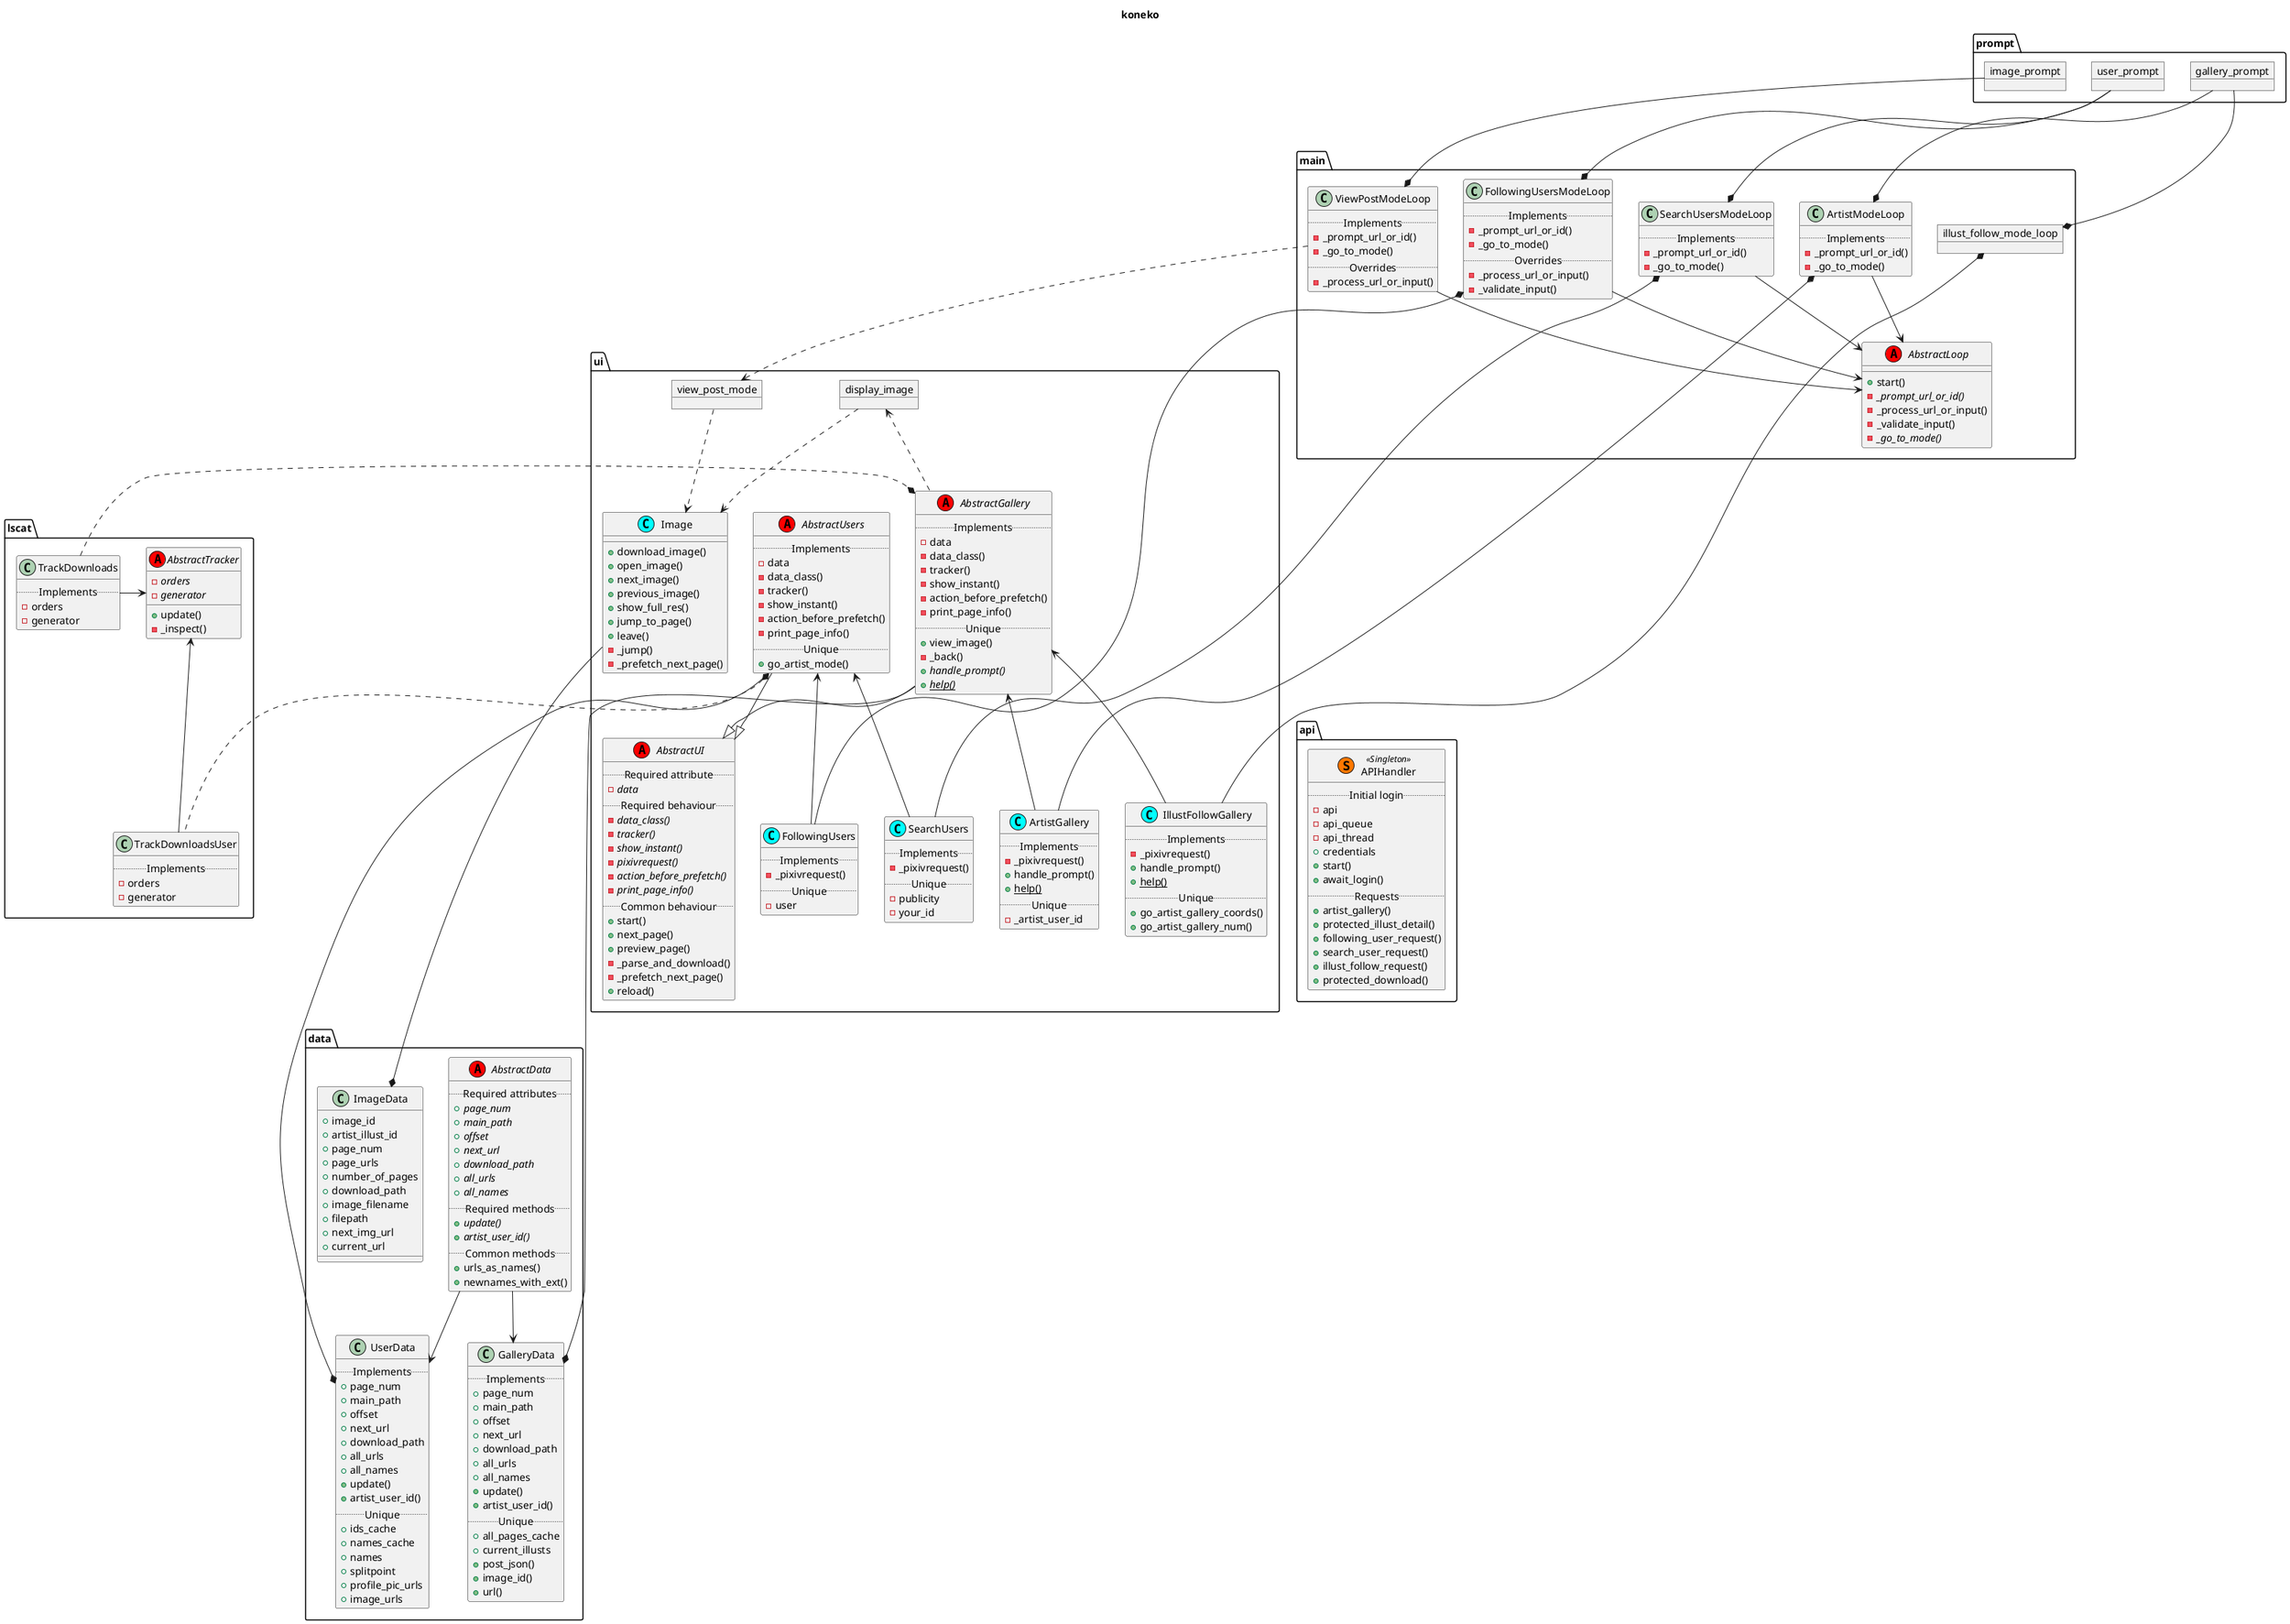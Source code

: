 @startuml

title koneko

abstract class main.AbstractLoop <<(A, red)>>{
    +start()
    -{abstract}_prompt_url_or_id()
    -_process_url_or_input()
    -_validate_input()
    -{abstract}_go_to_mode()
}

class main.ArtistModeLoop {
    ..Implements..
    -_prompt_url_or_id()
    -_go_to_mode()
}

package main {
    object illust_follow_mode_loop
}

main.AbstractLoop <-up- main.ArtistModeLoop
main.AbstractLoop <-up[hidden]- illust_follow_mode_loop

abstract class ui.AbstractUI <<(A, red)>>{
    ..Required attribute..
    - {abstract} data
    ..Required behaviour..
    -{abstract}data_class()
    -{abstract}tracker()
    -{abstract}show_instant()
    -{abstract}pixivrequest()
    -{abstract}action_before_prefetch()
    -{abstract}print_page_info()
    ..Common behaviour..
    +start()
    +next_page()
    +preview_page()
    -_parse_and_download()
    -_prefetch_next_page()
    +reload()
}

abstract class ui.AbstractGallery <<(A, red)>>{
    ..Implements..
    - data
    -data_class()
    -tracker()
    -show_instant()
    -action_before_prefetch()
    -print_page_info()
    ..Unique..
    +view_image()
    -_back()
    +{abstract}handle_prompt()
    +{abstract}{static}help()
}
ui.AbstractUI <|-up- ui.AbstractGallery

class ui.ArtistGallery <<(C, cyan)>>{
    ..Implements..
    -_pixivrequest()
    +handle_prompt()
    +{static}help()
    ..Unique..
    - _artist_user_id
}
class ui.IllustFollowGallery <<(C, cyan)>>{
    ..Implements..
    -_pixivrequest()
    +handle_prompt()
    +{static}help()
    ..Unique..
    +go_artist_gallery_coords()
    +go_artist_gallery_num()
}
main.ArtistModeLoop*-down- ui.ArtistGallery

illust_follow_mode_loop*-down- ui.IllustFollowGallery

ui.AbstractGallery <-down- ui.IllustFollowGallery

ui.AbstractGallery <-down- ui.ArtistGallery

class main.ViewPostModeLoop {
    ..Implements..
    -_prompt_url_or_id()
    -_go_to_mode()
    ..Overrides..
    -_process_url_or_input()
}
package ui {
    object view_post_mode
    object display_image
}
class ui.Image <<(C, cyan)>>{
    +download_image()
    +open_image()
    +next_image()
    +previous_image()
    +show_full_res()
    +jump_to_page()
    +leave()
    -_jump()
    -_prefetch_next_page()
}

main.AbstractLoop <-up- main.ViewPostModeLoop
main.ViewPostModeLoop ..> view_post_mode
view_post_mode ..> ui.Image
display_image ..> ui.Image
display_image <.. ui.AbstractGallery


class main.FollowingUsersModeLoop {
    ..Implements..
    -_prompt_url_or_id()
    -_go_to_mode()
    ..Overrides..
    -_process_url_or_input()
    -_validate_input()
}
class main.SearchUsersModeLoop {
    ..Implements..
    -_prompt_url_or_id()
    -_go_to_mode()
}
main.AbstractLoop <-up- main.FollowingUsersModeLoop
main.AbstractLoop <-up- main.SearchUsersModeLoop

class ui.FollowingUsers <<(C, cyan)>> {
    ..Implements..
    -_pixivrequest()
    ..Unique..
    - user
}
class ui.SearchUsers <<(C, cyan)>> {
    ..Implements..
    -_pixivrequest()
    ..Unique..
    - publicity
    - your_id
}
abstract class ui.AbstractUsers <<(A, red)>>{
    ..Implements..
    - data
    -data_class()
    -tracker()
    -show_instant()
    -action_before_prefetch()
    -print_page_info()
    ..Unique..
    +go_artist_mode()
}
ui.AbstractUI <|-up- ui.AbstractUsers
ui.AbstractUsers <-down- ui.FollowingUsers
ui.AbstractUsers <-down- ui.SearchUsers
main.FollowingUsersModeLoop*-down- ui.FollowingUsers
main.SearchUsersModeLoop*-down- ui.SearchUsers


abstract class lscat.AbstractTracker <<(A, red)>>{
    - {abstract} orders
    - {abstract} generator
    +update()
    -_inspect()
}
class lscat.TrackDownloads {
    ..Implements..
    - orders
    - generator
}
class lscat.TrackDownloadsUser {
    ..Implements..
    - orders
    - generator
}

lscat.AbstractTracker <- lscat.TrackDownloadsUser
lscat.AbstractTracker <-right- lscat.TrackDownloads

ui.AbstractUsers *.down. lscat.TrackDownloadsUser
ui.AbstractGallery *.left lscat.TrackDownloads

lscat.TrackDownloadsUser -up[hidden]-> lscat.TrackDownloads

package prompt {
    object user_prompt
    object gallery_prompt
    object image_prompt

    user_prompt -down[hidden]-> main.AbstractLoop
    gallery_prompt -down[hidden]-> main.AbstractLoop
    image_prompt -down[hidden]-> main.AbstractLoop

    main.ArtistModeLoop *-up-- gallery_prompt
    main.ViewPostModeLoop *-up-- image_prompt
    main.FollowingUsersModeLoop *-left-- user_prompt
    main.SearchUsersModeLoop *-left-- user_prompt
    illust_follow_mode_loop *-up-- gallery_prompt
}


class data.GalleryData {
    ..Implements..
    + page_num
    + main_path
    + offset
    + next_url
    + download_path
    + all_urls
    + all_names
    +update()
    +artist_user_id()
    ..Unique..
    + all_pages_cache
    + current_illusts
    +post_json()
    +image_id()
    +url()
}
class data.ImageData {
    + image_id
    + artist_illust_id
    + page_num
    + page_urls
    + number_of_pages
    + download_path
    + image_filename
    + filepath
    + next_img_url
    + current_url
}
class data.UserData {
    ..Implements..
    + page_num
    + main_path
    + offset
    + next_url
    + download_path
    + all_urls
    + all_names
    +update()
    +artist_user_id()
    ..Unique..
    + ids_cache
    + names_cache
    + names
    + splitpoint
    + profile_pic_urls
    + image_urls
}
abstract class data.AbstractData <<(A, red)>>{
    ..Required attributes..
    +{abstract} page_num
    +{abstract} main_path
    +{abstract} offset
    +{abstract} next_url
    +{abstract} download_path
    +{abstract} all_urls
    +{abstract} all_names
    ..Required methods..
    +{abstract}update()
    +{abstract}artist_user_id()
    ..Common methods..
    +urls_as_names()
    +newnames_with_ext()
}

data.GalleryData *-up-- ui.AbstractGallery
data.ImageData *-up-- ui.Image
data.UserData *-up-- ui.AbstractUsers

data.GalleryData <-up- data.AbstractData
data.UserData <-up- data.AbstractData


class api.APIHandler << (S,#FF7700) Singleton >> {
    ..Initial login..
    - api
    - api_queue
    - api_thread
    + credentials
    +start()
    +await_login()
    ..Requests..
    +artist_gallery()
    +protected_illust_detail()
    +following_user_request()
    +search_user_request()
    +illust_follow_request()
    +protected_download()
}

api.APIHandler ---left[hidden]-> ui.AbstractUI

@enduml
